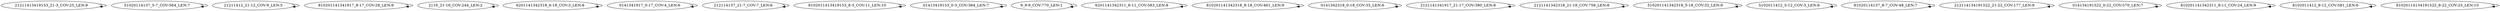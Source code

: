 digraph G {
    "21211413419153_21-3_COV:25_LEN:9" -> "21211413419153_21-3_COV:25_LEN:9";
    "51020114137_5-7_COV:564_LEN:7" -> "51020114137_5-7_COV:564_LEN:7";
    "21211412_21-12_COV:9_LEN:5" -> "21211412_21-12_COV:9_LEN:5";
    "810201141341917_8-17_COV:28_LEN:9" -> "810201141341917_8-17_COV:28_LEN:9";
    "2116_21-16_COV:244_LEN:2" -> "2116_21-16_COV:244_LEN:2";
    "6201141342318_6-18_COV:3_LEN:8" -> "6201141342318_6-18_COV:3_LEN:8";
    "0141341917_0-17_COV:4_LEN:6" -> "0141341917_0-17_COV:4_LEN:6";
    "212114137_21-7_COV:7_LEN:6" -> "212114137_21-7_COV:7_LEN:6";
    "8102011413419153_8-3_COV:11_LEN:10" -> "8102011413419153_8-3_COV:11_LEN:10";
    "01413419153_0-3_COV:384_LEN:7" -> "01413419153_0-3_COV:384_LEN:7";
    "9_9-9_COV:770_LEN:1" -> "9_9-9_COV:770_LEN:1";
    "6201141342311_6-11_COV:583_LEN:8" -> "6201141342311_6-11_COV:583_LEN:8";
    "810201141342318_8-18_COV:461_LEN:9" -> "810201141342318_8-18_COV:461_LEN:9";
    "0141342318_0-18_COV:35_LEN:6" -> "0141342318_0-18_COV:35_LEN:6";
    "2121141341917_21-17_COV:380_LEN:8" -> "2121141341917_21-17_COV:380_LEN:8";
    "2121141342318_21-18_COV:758_LEN:8" -> "2121141342318_21-18_COV:758_LEN:8";
    "510201141342318_5-18_COV:32_LEN:9" -> "510201141342318_5-18_COV:32_LEN:9";
    "5102011412_5-12_COV:3_LEN:6" -> "5102011412_5-12_COV:3_LEN:6";
    "81020114137_8-7_COV:48_LEN:7" -> "81020114137_8-7_COV:48_LEN:7";
    "212114134191522_21-22_COV:177_LEN:9" -> "212114134191522_21-22_COV:177_LEN:9";
    "014134191522_0-22_COV:570_LEN:7" -> "014134191522_0-22_COV:570_LEN:7";
    "810201141342311_8-11_COV:24_LEN:9" -> "810201141342311_8-11_COV:24_LEN:9";
    "8102011412_8-12_COV:581_LEN:6" -> "8102011412_8-12_COV:581_LEN:6";
    "81020114134191522_8-22_COV:25_LEN:10" -> "81020114134191522_8-22_COV:25_LEN:10";
}
